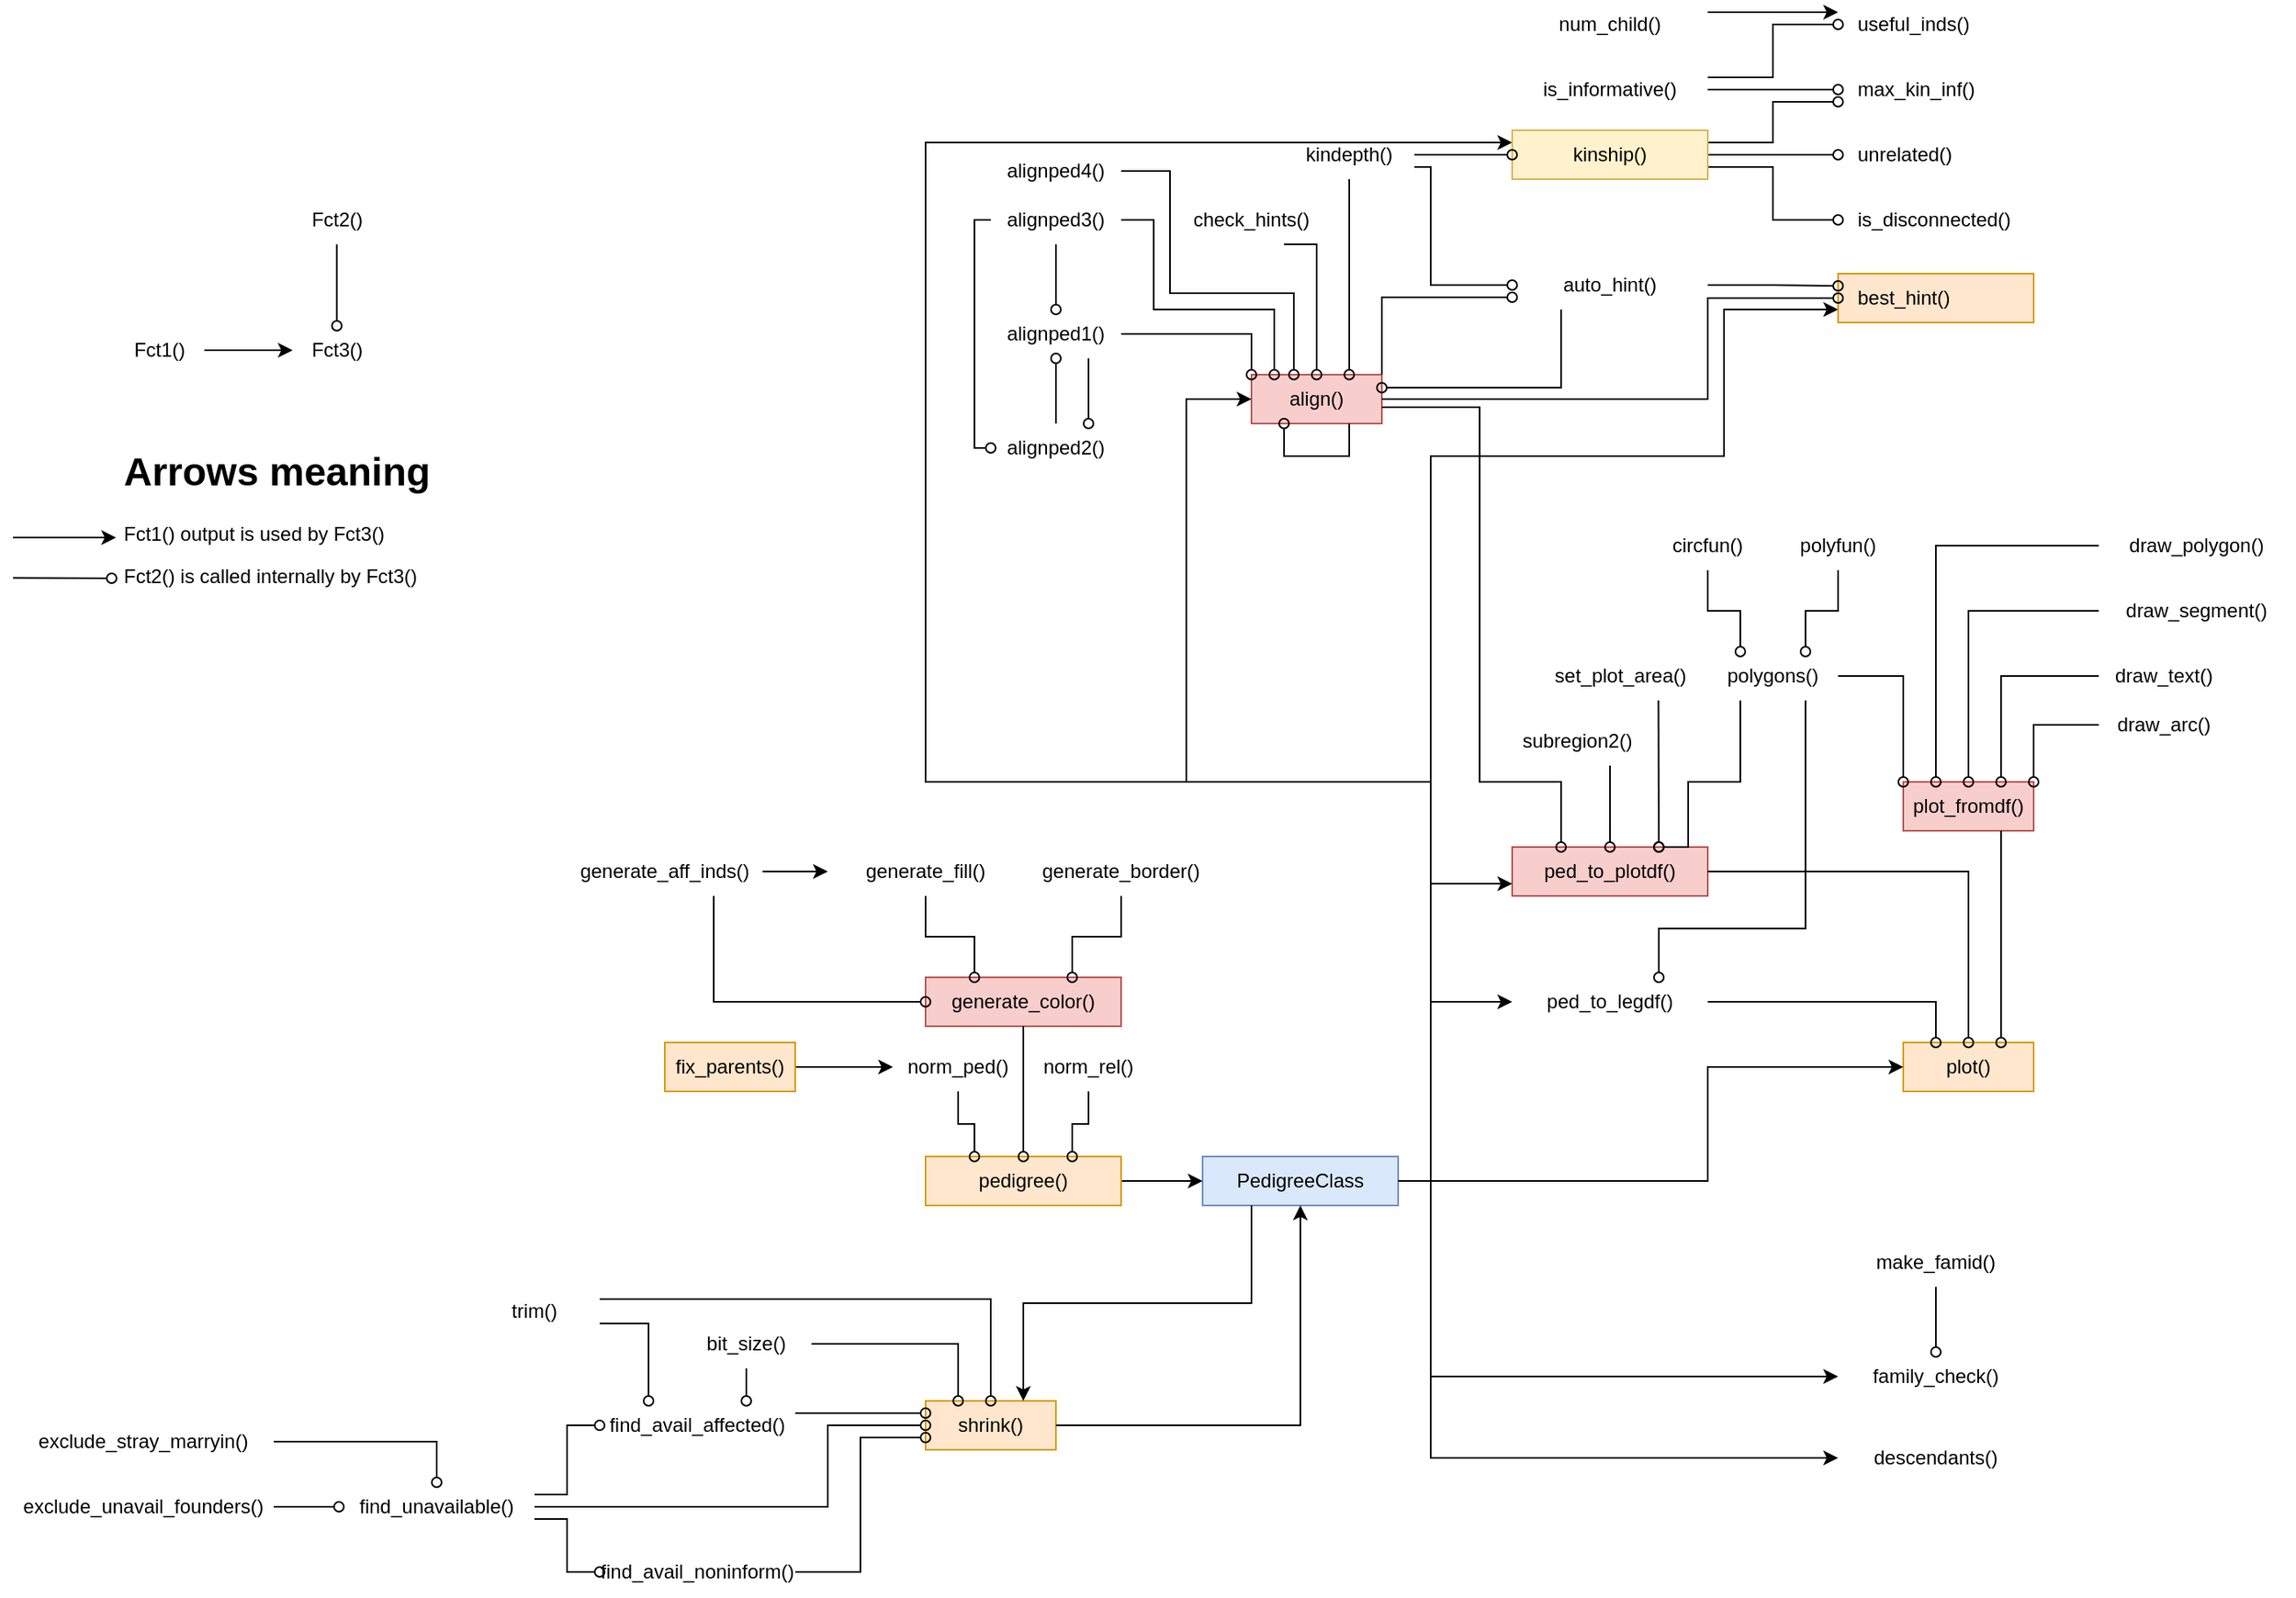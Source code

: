 <mxfile version="21.7.4" type="github">
  <diagram name="Page-1" id="XqKPbBKGxglJoeJdR0q-">
    <mxGraphModel dx="1960" dy="991" grid="1" gridSize="10" guides="1" tooltips="1" connect="1" arrows="1" fold="1" page="1" pageScale="1" pageWidth="1600" pageHeight="1200" math="0" shadow="0">
      <root>
        <mxCell id="0" />
        <mxCell id="1" parent="0" />
        <mxCell id="rGUAG8N3f3AiMSVupeu6-66" value="ped_to_plotdf()" style="text;html=1;strokeColor=#b85450;fillColor=#f8cecc;align=center;verticalAlign=middle;whiteSpace=wrap;rounded=0;" parent="1" vertex="1">
          <mxGeometry x="1000" y="600" width="120" height="30" as="geometry" />
        </mxCell>
        <mxCell id="rGUAG8N3f3AiMSVupeu6-56" value="generate_color()" style="text;html=1;strokeColor=#b85450;fillColor=#f8cecc;align=center;verticalAlign=middle;whiteSpace=wrap;rounded=0;" parent="1" vertex="1">
          <mxGeometry x="640" y="680" width="120" height="30" as="geometry" />
        </mxCell>
        <mxCell id="rGUAG8N3f3AiMSVupeu6-67" value="plot_fromdf()" style="text;html=1;strokeColor=#b85450;fillColor=#f8cecc;align=center;verticalAlign=middle;whiteSpace=wrap;rounded=0;" parent="1" vertex="1">
          <mxGeometry x="1240" y="560" width="80" height="30" as="geometry" />
        </mxCell>
        <mxCell id="rGUAG8N3f3AiMSVupeu6-9" value="align()" style="text;html=1;strokeColor=#b85450;fillColor=#f8cecc;align=center;verticalAlign=middle;whiteSpace=wrap;rounded=0;points=[[0,0,0,0,0],[0,0.25,0,0,0],[0,0.5,0,0,0],[0,0.75,0,0,0],[0,1,0,0,0],[0.08,0,0,0,0],[0.17,0,0,0,0],[0.25,0,0,0,0],[0.25,1,0,0,0],[0.33,0,0,0,0],[0.42,0,0,0,0],[0.5,0,0,0,0],[0.5,1,0,0,0],[0.58,0,0,0,0],[0.67,0,0,0,0],[0.75,0,0,0,0],[0.75,1,0,0,0],[0.83,0,0,0,0],[0.92,0,0,0,0],[1,0,0,0,0],[1,0.25,0,0,0],[1,0.5,0,0,0],[1,0.75,0,0,0],[1,1,0,0,0]];" parent="1" vertex="1">
          <mxGeometry x="840" y="310" width="80" height="30" as="geometry" />
        </mxCell>
        <mxCell id="gDWsdD-bvvdBo0-3pt6C-39" style="edgeStyle=orthogonalEdgeStyle;rounded=0;orthogonalLoop=1;jettySize=auto;html=1;exitX=1;exitY=0.5;exitDx=0;exitDy=0;entryX=0;entryY=0.5;entryDx=0;entryDy=0;" edge="1" parent="1" source="rGUAG8N3f3AiMSVupeu6-2" target="rGUAG8N3f3AiMSVupeu6-30">
          <mxGeometry relative="1" as="geometry">
            <Array as="points">
              <mxPoint x="950" y="805" />
              <mxPoint x="950" y="925" />
            </Array>
          </mxGeometry>
        </mxCell>
        <mxCell id="gDWsdD-bvvdBo0-3pt6C-40" style="edgeStyle=orthogonalEdgeStyle;rounded=0;orthogonalLoop=1;jettySize=auto;html=1;exitX=1;exitY=0.5;exitDx=0;exitDy=0;entryX=0;entryY=0.5;entryDx=0;entryDy=0;" edge="1" parent="1" source="rGUAG8N3f3AiMSVupeu6-2" target="rGUAG8N3f3AiMSVupeu6-28">
          <mxGeometry relative="1" as="geometry">
            <Array as="points">
              <mxPoint x="950" y="805" />
              <mxPoint x="950" y="975" />
            </Array>
          </mxGeometry>
        </mxCell>
        <mxCell id="gDWsdD-bvvdBo0-3pt6C-41" style="edgeStyle=orthogonalEdgeStyle;rounded=0;orthogonalLoop=1;jettySize=auto;html=1;exitX=1;exitY=0.5;exitDx=0;exitDy=0;entryX=0;entryY=0.75;entryDx=0;entryDy=0;" edge="1" parent="1" source="rGUAG8N3f3AiMSVupeu6-2" target="rGUAG8N3f3AiMSVupeu6-18">
          <mxGeometry relative="1" as="geometry">
            <Array as="points">
              <mxPoint x="950" y="805" />
              <mxPoint x="950" y="360" />
              <mxPoint x="1130" y="360" />
              <mxPoint x="1130" y="270" />
              <mxPoint x="1200" y="270" />
            </Array>
          </mxGeometry>
        </mxCell>
        <mxCell id="gDWsdD-bvvdBo0-3pt6C-42" style="edgeStyle=orthogonalEdgeStyle;rounded=0;orthogonalLoop=1;jettySize=auto;html=1;exitX=1;exitY=0.5;exitDx=0;exitDy=0;entryX=0;entryY=0.25;entryDx=0;entryDy=0;" edge="1" parent="1" source="rGUAG8N3f3AiMSVupeu6-2" target="rGUAG8N3f3AiMSVupeu6-15">
          <mxGeometry relative="1" as="geometry">
            <Array as="points">
              <mxPoint x="950" y="805" />
              <mxPoint x="950" y="560" />
              <mxPoint x="640" y="560" />
              <mxPoint x="640" y="167" />
            </Array>
          </mxGeometry>
        </mxCell>
        <mxCell id="rGUAG8N3f3AiMSVupeu6-2" value="PedigreeClass" style="text;html=1;strokeColor=#6c8ebf;fillColor=#dae8fc;align=center;verticalAlign=middle;whiteSpace=wrap;rounded=0;" parent="1" vertex="1">
          <mxGeometry x="810" y="790" width="120" height="30" as="geometry" />
        </mxCell>
        <mxCell id="rGUAG8N3f3AiMSVupeu6-18" value="best_hint()" style="text;html=1;strokeColor=#d79b00;fillColor=#ffe6cc;align=left;verticalAlign=middle;whiteSpace=wrap;rounded=0;spacingLeft=10;" parent="1" vertex="1">
          <mxGeometry x="1200" y="248" width="120" height="30" as="geometry" />
        </mxCell>
        <mxCell id="rGUAG8N3f3AiMSVupeu6-90" value="plot()" style="text;html=1;strokeColor=#d79b00;fillColor=#ffe6cc;align=center;verticalAlign=middle;whiteSpace=wrap;rounded=0;" parent="1" vertex="1">
          <mxGeometry x="1240" y="720" width="80" height="30" as="geometry" />
        </mxCell>
        <mxCell id="rGUAG8N3f3AiMSVupeu6-94" value="shrink()" style="text;html=1;strokeColor=#d79b00;fillColor=#ffe6cc;align=center;verticalAlign=middle;whiteSpace=wrap;rounded=0;" parent="1" vertex="1">
          <mxGeometry x="640" y="940" width="80" height="30" as="geometry" />
        </mxCell>
        <mxCell id="gDWsdD-bvvdBo0-3pt6C-14" value="" style="edgeStyle=orthogonalEdgeStyle;rounded=0;orthogonalLoop=1;jettySize=auto;html=1;" edge="1" parent="1" source="rGUAG8N3f3AiMSVupeu6-1" target="rGUAG8N3f3AiMSVupeu6-2">
          <mxGeometry relative="1" as="geometry" />
        </mxCell>
        <mxCell id="rGUAG8N3f3AiMSVupeu6-1" value="pedigree()" style="text;html=1;strokeColor=#d79b00;fillColor=#ffe6cc;align=center;verticalAlign=middle;whiteSpace=wrap;rounded=0;" parent="1" vertex="1">
          <mxGeometry x="640" y="790" width="120" height="30" as="geometry" />
        </mxCell>
        <mxCell id="gDWsdD-bvvdBo0-3pt6C-28" style="edgeStyle=orthogonalEdgeStyle;rounded=0;orthogonalLoop=1;jettySize=auto;html=1;exitX=1;exitY=0.5;exitDx=0;exitDy=0;entryX=0;entryY=0.5;entryDx=0;entryDy=0;" edge="1" parent="1" source="rGUAG8N3f3AiMSVupeu6-2" target="rGUAG8N3f3AiMSVupeu6-65">
          <mxGeometry relative="1" as="geometry">
            <Array as="points">
              <mxPoint x="950" y="805" />
              <mxPoint x="950" y="695" />
            </Array>
          </mxGeometry>
        </mxCell>
        <mxCell id="gDWsdD-bvvdBo0-3pt6C-29" style="edgeStyle=orthogonalEdgeStyle;rounded=0;orthogonalLoop=1;jettySize=auto;html=1;exitX=1;exitY=0.5;exitDx=0;exitDy=0;entryX=0;entryY=0.75;entryDx=0;entryDy=0;" edge="1" parent="1" source="rGUAG8N3f3AiMSVupeu6-2" target="rGUAG8N3f3AiMSVupeu6-66">
          <mxGeometry relative="1" as="geometry">
            <Array as="points">
              <mxPoint x="950" y="805" />
              <mxPoint x="950" y="623" />
            </Array>
          </mxGeometry>
        </mxCell>
        <mxCell id="gDWsdD-bvvdBo0-3pt6C-33" style="edgeStyle=orthogonalEdgeStyle;rounded=0;orthogonalLoop=1;jettySize=auto;html=1;exitX=1;exitY=0.5;exitDx=0;exitDy=0;entryX=0;entryY=0.5;entryDx=0;entryDy=0;" edge="1" parent="1" source="rGUAG8N3f3AiMSVupeu6-2" target="rGUAG8N3f3AiMSVupeu6-90">
          <mxGeometry relative="1" as="geometry">
            <Array as="points">
              <mxPoint x="1120" y="805" />
              <mxPoint x="1120" y="735" />
            </Array>
          </mxGeometry>
        </mxCell>
        <mxCell id="gDWsdD-bvvdBo0-3pt6C-34" style="edgeStyle=orthogonalEdgeStyle;rounded=0;orthogonalLoop=1;jettySize=auto;html=1;exitX=1;exitY=0.5;exitDx=0;exitDy=0;entryX=0;entryY=0.5;entryDx=0;entryDy=0;entryPerimeter=0;" edge="1" parent="1" source="rGUAG8N3f3AiMSVupeu6-2" target="rGUAG8N3f3AiMSVupeu6-9">
          <mxGeometry relative="1" as="geometry">
            <Array as="points">
              <mxPoint x="950" y="805" />
              <mxPoint x="950" y="560" />
              <mxPoint x="800" y="560" />
              <mxPoint x="800" y="325" />
            </Array>
          </mxGeometry>
        </mxCell>
        <mxCell id="gDWsdD-bvvdBo0-3pt6C-37" style="edgeStyle=orthogonalEdgeStyle;rounded=0;orthogonalLoop=1;jettySize=auto;html=1;exitX=0.25;exitY=1;exitDx=0;exitDy=0;entryX=0.75;entryY=0;entryDx=0;entryDy=0;" edge="1" parent="1" source="rGUAG8N3f3AiMSVupeu6-2" target="rGUAG8N3f3AiMSVupeu6-94">
          <mxGeometry relative="1" as="geometry" />
        </mxCell>
        <mxCell id="rGUAG8N3f3AiMSVupeu6-12" style="edgeStyle=orthogonalEdgeStyle;rounded=0;orthogonalLoop=1;jettySize=auto;html=1;exitX=1;exitY=0.5;exitDx=0;exitDy=0;entryX=0.33;entryY=0;entryDx=0;entryDy=0;endArrow=oval;endFill=0;entryPerimeter=0;" parent="1" source="rGUAG8N3f3AiMSVupeu6-4" target="rGUAG8N3f3AiMSVupeu6-9" edge="1">
          <mxGeometry relative="1" as="geometry">
            <mxPoint x="740" y="187.5" as="targetPoint" />
            <Array as="points">
              <mxPoint x="790" y="185" />
              <mxPoint x="790" y="260" />
              <mxPoint x="866" y="260" />
              <mxPoint x="866" y="310" />
            </Array>
          </mxGeometry>
        </mxCell>
        <mxCell id="rGUAG8N3f3AiMSVupeu6-4" value="alignped4()" style="text;html=1;strokeColor=none;fillColor=none;align=center;verticalAlign=middle;whiteSpace=wrap;rounded=0;" parent="1" vertex="1">
          <mxGeometry x="680" y="170" width="80" height="30" as="geometry" />
        </mxCell>
        <mxCell id="rGUAG8N3f3AiMSVupeu6-10" style="edgeStyle=orthogonalEdgeStyle;rounded=0;orthogonalLoop=1;jettySize=auto;html=1;exitX=1;exitY=0.5;exitDx=0;exitDy=0;endArrow=oval;endFill=0;entryX=0.17;entryY=0;entryDx=0;entryDy=0;entryPerimeter=0;" parent="1" source="rGUAG8N3f3AiMSVupeu6-5" target="rGUAG8N3f3AiMSVupeu6-9" edge="1">
          <mxGeometry relative="1" as="geometry">
            <mxPoint x="740" y="195" as="targetPoint" />
            <Array as="points">
              <mxPoint x="780" y="215" />
              <mxPoint x="780" y="270" />
              <mxPoint x="854" y="270" />
              <mxPoint x="854" y="310" />
            </Array>
          </mxGeometry>
        </mxCell>
        <mxCell id="rGUAG8N3f3AiMSVupeu6-14" style="edgeStyle=orthogonalEdgeStyle;rounded=0;orthogonalLoop=1;jettySize=auto;html=1;exitX=0.5;exitY=1;exitDx=0;exitDy=0;entryX=0.5;entryY=0;entryDx=0;entryDy=0;endArrow=oval;endFill=0;" parent="1" source="rGUAG8N3f3AiMSVupeu6-5" target="rGUAG8N3f3AiMSVupeu6-7" edge="1">
          <mxGeometry relative="1" as="geometry">
            <Array as="points">
              <mxPoint x="720" y="250" />
              <mxPoint x="720" y="250" />
            </Array>
          </mxGeometry>
        </mxCell>
        <mxCell id="gDWsdD-bvvdBo0-3pt6C-18" style="edgeStyle=orthogonalEdgeStyle;rounded=0;orthogonalLoop=1;jettySize=auto;html=1;exitX=0;exitY=0.5;exitDx=0;exitDy=0;entryX=0;entryY=0.5;entryDx=0;entryDy=0;endArrow=oval;endFill=0;" edge="1" parent="1" source="rGUAG8N3f3AiMSVupeu6-5" target="rGUAG8N3f3AiMSVupeu6-6">
          <mxGeometry relative="1" as="geometry">
            <Array as="points">
              <mxPoint x="670" y="215" />
              <mxPoint x="670" y="355" />
            </Array>
          </mxGeometry>
        </mxCell>
        <mxCell id="rGUAG8N3f3AiMSVupeu6-5" value="alignped3()" style="text;html=1;strokeColor=none;fillColor=none;align=center;verticalAlign=middle;whiteSpace=wrap;rounded=0;" parent="1" vertex="1">
          <mxGeometry x="680" y="200" width="80" height="30" as="geometry" />
        </mxCell>
        <mxCell id="gDWsdD-bvvdBo0-3pt6C-17" style="edgeStyle=orthogonalEdgeStyle;rounded=0;orthogonalLoop=1;jettySize=auto;html=1;exitX=0.5;exitY=0;exitDx=0;exitDy=0;entryX=0.5;entryY=1;entryDx=0;entryDy=0;endArrow=oval;endFill=0;" edge="1" parent="1" source="rGUAG8N3f3AiMSVupeu6-6" target="rGUAG8N3f3AiMSVupeu6-7">
          <mxGeometry relative="1" as="geometry">
            <Array as="points" />
          </mxGeometry>
        </mxCell>
        <mxCell id="rGUAG8N3f3AiMSVupeu6-6" value="alignped2()" style="text;html=1;strokeColor=none;fillColor=none;align=center;verticalAlign=middle;whiteSpace=wrap;rounded=0;" parent="1" vertex="1">
          <mxGeometry x="680" y="340" width="80" height="30" as="geometry" />
        </mxCell>
        <mxCell id="rGUAG8N3f3AiMSVupeu6-11" style="edgeStyle=orthogonalEdgeStyle;rounded=0;orthogonalLoop=1;jettySize=auto;html=1;exitX=1;exitY=0.5;exitDx=0;exitDy=0;entryX=0;entryY=0;entryDx=0;entryDy=0;endArrow=oval;endFill=0;entryPerimeter=0;" parent="1" source="rGUAG8N3f3AiMSVupeu6-7" target="rGUAG8N3f3AiMSVupeu6-9" edge="1">
          <mxGeometry relative="1" as="geometry">
            <mxPoint x="740" y="202.5" as="targetPoint" />
            <Array as="points">
              <mxPoint x="840" y="285" />
            </Array>
          </mxGeometry>
        </mxCell>
        <mxCell id="gDWsdD-bvvdBo0-3pt6C-16" value="" style="edgeStyle=orthogonalEdgeStyle;rounded=0;orthogonalLoop=1;jettySize=auto;html=1;endArrow=oval;endFill=0;exitX=0.75;exitY=1;exitDx=0;exitDy=0;entryX=0.75;entryY=0;entryDx=0;entryDy=0;" edge="1" parent="1" source="rGUAG8N3f3AiMSVupeu6-7" target="rGUAG8N3f3AiMSVupeu6-6">
          <mxGeometry relative="1" as="geometry" />
        </mxCell>
        <mxCell id="rGUAG8N3f3AiMSVupeu6-7" value="alignped1()" style="text;html=1;strokeColor=none;fillColor=none;align=center;verticalAlign=middle;whiteSpace=wrap;rounded=0;" parent="1" vertex="1">
          <mxGeometry x="680" y="270" width="80" height="30" as="geometry" />
        </mxCell>
        <mxCell id="rGUAG8N3f3AiMSVupeu6-20" style="edgeStyle=orthogonalEdgeStyle;rounded=0;orthogonalLoop=1;jettySize=auto;html=1;exitX=1;exitY=0;exitDx=0;exitDy=0;entryX=0;entryY=0.75;entryDx=0;entryDy=0;endArrow=oval;endFill=0;" parent="1" source="rGUAG8N3f3AiMSVupeu6-9" target="rGUAG8N3f3AiMSVupeu6-17" edge="1">
          <mxGeometry relative="1" as="geometry" />
        </mxCell>
        <mxCell id="rGUAG8N3f3AiMSVupeu6-22" style="edgeStyle=orthogonalEdgeStyle;rounded=0;orthogonalLoop=1;jettySize=auto;html=1;exitX=1;exitY=0.5;exitDx=0;exitDy=0;entryX=0;entryY=0.5;entryDx=0;entryDy=0;endArrow=oval;endFill=0;" parent="1" source="rGUAG8N3f3AiMSVupeu6-9" target="rGUAG8N3f3AiMSVupeu6-18" edge="1">
          <mxGeometry relative="1" as="geometry">
            <Array as="points">
              <mxPoint x="1120" y="325" />
              <mxPoint x="1120" y="263" />
              <mxPoint x="1200" y="263" />
            </Array>
          </mxGeometry>
        </mxCell>
        <mxCell id="rGUAG8N3f3AiMSVupeu6-70" style="edgeStyle=orthogonalEdgeStyle;rounded=0;orthogonalLoop=1;jettySize=auto;html=1;entryX=0.25;entryY=0;entryDx=0;entryDy=0;endArrow=oval;endFill=0;" parent="1" target="rGUAG8N3f3AiMSVupeu6-66" edge="1">
          <mxGeometry relative="1" as="geometry">
            <mxPoint x="920" y="330" as="sourcePoint" />
            <Array as="points">
              <mxPoint x="980" y="330" />
              <mxPoint x="980" y="560" />
              <mxPoint x="1030" y="560" />
            </Array>
          </mxGeometry>
        </mxCell>
        <mxCell id="rGUAG8N3f3AiMSVupeu6-64" style="edgeStyle=orthogonalEdgeStyle;rounded=0;orthogonalLoop=1;jettySize=auto;html=1;exitX=1;exitY=0.25;exitDx=0;exitDy=0;entryX=0;entryY=0.75;entryDx=0;entryDy=0;endArrow=oval;endFill=0;" parent="1" source="rGUAG8N3f3AiMSVupeu6-15" target="rGUAG8N3f3AiMSVupeu6-61" edge="1">
          <mxGeometry relative="1" as="geometry" />
        </mxCell>
        <mxCell id="rGUAG8N3f3AiMSVupeu6-104" style="edgeStyle=orthogonalEdgeStyle;rounded=0;orthogonalLoop=1;jettySize=auto;html=1;exitX=1;exitY=0.5;exitDx=0;exitDy=0;entryX=0;entryY=0.5;entryDx=0;entryDy=0;endArrow=oval;endFill=0;" parent="1" source="rGUAG8N3f3AiMSVupeu6-15" target="rGUAG8N3f3AiMSVupeu6-100" edge="1">
          <mxGeometry relative="1" as="geometry" />
        </mxCell>
        <mxCell id="gDWsdD-bvvdBo0-3pt6C-26" style="edgeStyle=orthogonalEdgeStyle;rounded=0;orthogonalLoop=1;jettySize=auto;html=1;exitX=1;exitY=0.75;exitDx=0;exitDy=0;entryX=0;entryY=0.5;entryDx=0;entryDy=0;endArrow=oval;endFill=0;" edge="1" parent="1" source="rGUAG8N3f3AiMSVupeu6-15" target="gDWsdD-bvvdBo0-3pt6C-25">
          <mxGeometry relative="1" as="geometry" />
        </mxCell>
        <mxCell id="rGUAG8N3f3AiMSVupeu6-15" value="kinship()" style="text;html=1;strokeColor=#d6b656;fillColor=#fff2cc;align=center;verticalAlign=middle;whiteSpace=wrap;rounded=0;" parent="1" vertex="1">
          <mxGeometry x="1000" y="160" width="120" height="30" as="geometry" />
        </mxCell>
        <mxCell id="rGUAG8N3f3AiMSVupeu6-19" style="edgeStyle=orthogonalEdgeStyle;rounded=0;orthogonalLoop=1;jettySize=auto;html=1;exitX=1;exitY=0.75;exitDx=0;exitDy=0;entryX=0;entryY=0.5;entryDx=0;entryDy=0;endArrow=oval;endFill=0;" parent="1" source="rGUAG8N3f3AiMSVupeu6-16" target="rGUAG8N3f3AiMSVupeu6-17" edge="1">
          <mxGeometry relative="1" as="geometry">
            <Array as="points">
              <mxPoint x="950" y="183" />
              <mxPoint x="950" y="255" />
            </Array>
          </mxGeometry>
        </mxCell>
        <mxCell id="gDWsdD-bvvdBo0-3pt6C-21" style="edgeStyle=orthogonalEdgeStyle;rounded=0;orthogonalLoop=1;jettySize=auto;html=1;exitX=0.5;exitY=1;exitDx=0;exitDy=0;entryX=0.75;entryY=0;entryDx=0;entryDy=0;endArrow=oval;endFill=0;entryPerimeter=0;" edge="1" parent="1" source="rGUAG8N3f3AiMSVupeu6-16" target="rGUAG8N3f3AiMSVupeu6-9">
          <mxGeometry relative="1" as="geometry" />
        </mxCell>
        <mxCell id="gDWsdD-bvvdBo0-3pt6C-22" style="edgeStyle=orthogonalEdgeStyle;rounded=0;orthogonalLoop=1;jettySize=auto;html=1;exitX=1;exitY=0.5;exitDx=0;exitDy=0;entryX=0;entryY=0.5;entryDx=0;entryDy=0;endArrow=oval;endFill=0;" edge="1" parent="1" source="rGUAG8N3f3AiMSVupeu6-16" target="rGUAG8N3f3AiMSVupeu6-15">
          <mxGeometry relative="1" as="geometry" />
        </mxCell>
        <mxCell id="rGUAG8N3f3AiMSVupeu6-16" value="kindepth()" style="text;html=1;strokeColor=none;fillColor=none;align=center;verticalAlign=middle;whiteSpace=wrap;rounded=0;" parent="1" vertex="1">
          <mxGeometry x="860" y="160" width="80" height="30" as="geometry" />
        </mxCell>
        <mxCell id="rGUAG8N3f3AiMSVupeu6-21" style="edgeStyle=orthogonalEdgeStyle;rounded=0;orthogonalLoop=1;jettySize=auto;html=1;exitX=1;exitY=0.5;exitDx=0;exitDy=0;entryX=0;entryY=0.25;entryDx=0;entryDy=0;endArrow=oval;endFill=0;" parent="1" source="rGUAG8N3f3AiMSVupeu6-17" target="rGUAG8N3f3AiMSVupeu6-18" edge="1">
          <mxGeometry relative="1" as="geometry" />
        </mxCell>
        <mxCell id="gDWsdD-bvvdBo0-3pt6C-23" style="edgeStyle=orthogonalEdgeStyle;rounded=0;orthogonalLoop=1;jettySize=auto;html=1;exitX=0.25;exitY=1;exitDx=0;exitDy=0;entryX=1;entryY=0.25;entryDx=0;entryDy=0;endArrow=oval;endFill=0;" edge="1" parent="1" source="rGUAG8N3f3AiMSVupeu6-17" target="rGUAG8N3f3AiMSVupeu6-9">
          <mxGeometry relative="1" as="geometry">
            <Array as="points">
              <mxPoint x="1030" y="318" />
              <mxPoint x="920" y="318" />
            </Array>
          </mxGeometry>
        </mxCell>
        <mxCell id="rGUAG8N3f3AiMSVupeu6-17" value="auto_hint()" style="text;html=1;strokeColor=none;fillColor=none;align=center;verticalAlign=middle;whiteSpace=wrap;rounded=0;" parent="1" vertex="1">
          <mxGeometry x="1000" y="240" width="120" height="30" as="geometry" />
        </mxCell>
        <mxCell id="rGUAG8N3f3AiMSVupeu6-43" style="edgeStyle=orthogonalEdgeStyle;rounded=0;orthogonalLoop=1;jettySize=auto;html=1;exitX=0.5;exitY=1;exitDx=0;exitDy=0;entryX=0.75;entryY=0;entryDx=0;entryDy=0;endArrow=oval;endFill=0;" parent="1" source="rGUAG8N3f3AiMSVupeu6-23" target="rGUAG8N3f3AiMSVupeu6-38" edge="1">
          <mxGeometry relative="1" as="geometry">
            <Array as="points" />
          </mxGeometry>
        </mxCell>
        <mxCell id="rGUAG8N3f3AiMSVupeu6-95" style="edgeStyle=orthogonalEdgeStyle;rounded=0;orthogonalLoop=1;jettySize=auto;html=1;exitX=1;exitY=0.5;exitDx=0;exitDy=0;entryX=0.25;entryY=0;entryDx=0;entryDy=0;endArrow=oval;endFill=0;" parent="1" source="rGUAG8N3f3AiMSVupeu6-23" target="rGUAG8N3f3AiMSVupeu6-94" edge="1">
          <mxGeometry relative="1" as="geometry">
            <Array as="points">
              <mxPoint x="660" y="905" />
            </Array>
          </mxGeometry>
        </mxCell>
        <mxCell id="rGUAG8N3f3AiMSVupeu6-23" value="&lt;div&gt;bit_size()&lt;/div&gt;" style="text;html=1;strokeColor=none;fillColor=none;align=center;verticalAlign=middle;whiteSpace=wrap;rounded=0;" parent="1" vertex="1">
          <mxGeometry x="490" y="890" width="80" height="30" as="geometry" />
        </mxCell>
        <mxCell id="gDWsdD-bvvdBo0-3pt6C-15" style="edgeStyle=orthogonalEdgeStyle;rounded=0;orthogonalLoop=1;jettySize=auto;html=1;exitX=0.75;exitY=1;exitDx=0;exitDy=0;entryX=0.5;entryY=0;entryDx=0;entryDy=0;endArrow=oval;endFill=0;entryPerimeter=0;" edge="1" parent="1" source="rGUAG8N3f3AiMSVupeu6-24" target="rGUAG8N3f3AiMSVupeu6-9">
          <mxGeometry relative="1" as="geometry">
            <Array as="points">
              <mxPoint x="880" y="230" />
            </Array>
          </mxGeometry>
        </mxCell>
        <mxCell id="rGUAG8N3f3AiMSVupeu6-24" value="&lt;div&gt;check_hints()&lt;/div&gt;" style="text;html=1;strokeColor=none;fillColor=none;align=center;verticalAlign=middle;whiteSpace=wrap;rounded=0;" parent="1" vertex="1">
          <mxGeometry x="800" y="200" width="80" height="30" as="geometry" />
        </mxCell>
        <mxCell id="rGUAG8N3f3AiMSVupeu6-28" value="descendants()" style="text;html=1;strokeColor=none;fillColor=none;align=center;verticalAlign=middle;whiteSpace=wrap;rounded=0;" parent="1" vertex="1">
          <mxGeometry x="1200" y="960" width="120" height="30" as="geometry" />
        </mxCell>
        <mxCell id="rGUAG8N3f3AiMSVupeu6-35" value="" style="edgeStyle=orthogonalEdgeStyle;rounded=0;orthogonalLoop=1;jettySize=auto;html=1;endArrow=oval;endFill=0;" parent="1" source="rGUAG8N3f3AiMSVupeu6-29" target="rGUAG8N3f3AiMSVupeu6-30" edge="1">
          <mxGeometry relative="1" as="geometry" />
        </mxCell>
        <mxCell id="rGUAG8N3f3AiMSVupeu6-29" value="make_famid()" style="text;html=1;strokeColor=none;fillColor=none;align=center;verticalAlign=middle;whiteSpace=wrap;rounded=0;" parent="1" vertex="1">
          <mxGeometry x="1200" y="840" width="120" height="30" as="geometry" />
        </mxCell>
        <mxCell id="rGUAG8N3f3AiMSVupeu6-30" value="&lt;div&gt;family_check()&lt;/div&gt;" style="text;html=1;strokeColor=none;fillColor=none;align=center;verticalAlign=middle;whiteSpace=wrap;rounded=0;" parent="1" vertex="1">
          <mxGeometry x="1200" y="910" width="120" height="30" as="geometry" />
        </mxCell>
        <mxCell id="rGUAG8N3f3AiMSVupeu6-34" style="edgeStyle=orthogonalEdgeStyle;rounded=0;orthogonalLoop=1;jettySize=auto;html=1;exitX=0.5;exitY=1;exitDx=0;exitDy=0;entryX=0.25;entryY=0;entryDx=0;entryDy=0;endArrow=oval;endFill=0;" parent="1" source="rGUAG8N3f3AiMSVupeu6-31" target="rGUAG8N3f3AiMSVupeu6-1" edge="1">
          <mxGeometry relative="1" as="geometry">
            <Array as="points">
              <mxPoint x="660" y="770" />
              <mxPoint x="670" y="770" />
            </Array>
          </mxGeometry>
        </mxCell>
        <mxCell id="rGUAG8N3f3AiMSVupeu6-31" value="norm_ped()" style="text;html=1;strokeColor=none;fillColor=none;align=center;verticalAlign=middle;whiteSpace=wrap;rounded=0;" parent="1" vertex="1">
          <mxGeometry x="620" y="720" width="80" height="30" as="geometry" />
        </mxCell>
        <mxCell id="rGUAG8N3f3AiMSVupeu6-33" style="edgeStyle=orthogonalEdgeStyle;rounded=0;orthogonalLoop=1;jettySize=auto;html=1;exitX=0.5;exitY=1;exitDx=0;exitDy=0;entryX=0.75;entryY=0;entryDx=0;entryDy=0;endArrow=oval;endFill=0;" parent="1" source="rGUAG8N3f3AiMSVupeu6-32" target="rGUAG8N3f3AiMSVupeu6-1" edge="1">
          <mxGeometry relative="1" as="geometry">
            <Array as="points">
              <mxPoint x="740" y="770" />
              <mxPoint x="730" y="770" />
            </Array>
          </mxGeometry>
        </mxCell>
        <mxCell id="rGUAG8N3f3AiMSVupeu6-32" value="norm_rel()" style="text;html=1;strokeColor=none;fillColor=none;align=center;verticalAlign=middle;whiteSpace=wrap;rounded=0;" parent="1" vertex="1">
          <mxGeometry x="700" y="720" width="80" height="30" as="geometry" />
        </mxCell>
        <mxCell id="rGUAG8N3f3AiMSVupeu6-99" style="edgeStyle=orthogonalEdgeStyle;rounded=0;orthogonalLoop=1;jettySize=auto;html=1;exitX=1;exitY=0.25;exitDx=0;exitDy=0;entryX=0;entryY=0.25;entryDx=0;entryDy=0;endArrow=oval;endFill=0;" parent="1" source="rGUAG8N3f3AiMSVupeu6-38" target="rGUAG8N3f3AiMSVupeu6-94" edge="1">
          <mxGeometry relative="1" as="geometry" />
        </mxCell>
        <mxCell id="rGUAG8N3f3AiMSVupeu6-38" value="&lt;div&gt;find_avail_affected()&lt;/div&gt;" style="text;html=1;strokeColor=none;fillColor=none;align=center;verticalAlign=middle;whiteSpace=wrap;rounded=0;" parent="1" vertex="1">
          <mxGeometry x="440" y="940" width="120" height="30" as="geometry" />
        </mxCell>
        <mxCell id="rGUAG8N3f3AiMSVupeu6-40" value="" style="edgeStyle=orthogonalEdgeStyle;rounded=0;orthogonalLoop=1;jettySize=auto;html=1;entryX=0.25;entryY=0;entryDx=0;entryDy=0;endArrow=oval;endFill=0;exitX=1;exitY=0.75;exitDx=0;exitDy=0;" parent="1" source="rGUAG8N3f3AiMSVupeu6-39" target="rGUAG8N3f3AiMSVupeu6-38" edge="1">
          <mxGeometry relative="1" as="geometry" />
        </mxCell>
        <mxCell id="rGUAG8N3f3AiMSVupeu6-96" style="edgeStyle=orthogonalEdgeStyle;rounded=0;orthogonalLoop=1;jettySize=auto;html=1;exitX=1;exitY=0.25;exitDx=0;exitDy=0;entryX=0.5;entryY=0;entryDx=0;entryDy=0;endArrow=oval;endFill=0;" parent="1" source="rGUAG8N3f3AiMSVupeu6-39" target="rGUAG8N3f3AiMSVupeu6-94" edge="1">
          <mxGeometry relative="1" as="geometry">
            <Array as="points">
              <mxPoint x="440" y="877" />
              <mxPoint x="680" y="877" />
            </Array>
          </mxGeometry>
        </mxCell>
        <mxCell id="rGUAG8N3f3AiMSVupeu6-39" value="trim()" style="text;html=1;strokeColor=none;fillColor=none;align=center;verticalAlign=middle;whiteSpace=wrap;rounded=0;" parent="1" vertex="1">
          <mxGeometry x="360" y="870" width="80" height="30" as="geometry" />
        </mxCell>
        <mxCell id="rGUAG8N3f3AiMSVupeu6-42" value="" style="edgeStyle=orthogonalEdgeStyle;rounded=0;orthogonalLoop=1;jettySize=auto;html=1;endArrow=oval;endFill=0;exitX=1;exitY=0.25;exitDx=0;exitDy=0;entryX=0;entryY=0.5;entryDx=0;entryDy=0;" parent="1" source="rGUAG8N3f3AiMSVupeu6-41" target="rGUAG8N3f3AiMSVupeu6-38" edge="1">
          <mxGeometry relative="1" as="geometry">
            <Array as="points">
              <mxPoint x="420" y="998" />
              <mxPoint x="420" y="955" />
            </Array>
          </mxGeometry>
        </mxCell>
        <mxCell id="rGUAG8N3f3AiMSVupeu6-45" style="edgeStyle=orthogonalEdgeStyle;rounded=0;orthogonalLoop=1;jettySize=auto;html=1;exitX=1;exitY=0.75;exitDx=0;exitDy=0;entryX=0;entryY=0.5;entryDx=0;entryDy=0;endArrow=oval;endFill=0;" parent="1" source="rGUAG8N3f3AiMSVupeu6-41" target="rGUAG8N3f3AiMSVupeu6-44" edge="1">
          <mxGeometry relative="1" as="geometry" />
        </mxCell>
        <mxCell id="gDWsdD-bvvdBo0-3pt6C-35" style="edgeStyle=orthogonalEdgeStyle;rounded=0;orthogonalLoop=1;jettySize=auto;html=1;exitX=1;exitY=0.5;exitDx=0;exitDy=0;entryX=0;entryY=0.5;entryDx=0;entryDy=0;endArrow=oval;endFill=0;entryPerimeter=0;" edge="1" parent="1" source="rGUAG8N3f3AiMSVupeu6-41" target="rGUAG8N3f3AiMSVupeu6-94">
          <mxGeometry relative="1" as="geometry">
            <Array as="points">
              <mxPoint x="580" y="1005" />
              <mxPoint x="580" y="955" />
            </Array>
          </mxGeometry>
        </mxCell>
        <mxCell id="rGUAG8N3f3AiMSVupeu6-41" value="find_unavailable()" style="text;html=1;strokeColor=none;fillColor=none;align=center;verticalAlign=middle;whiteSpace=wrap;rounded=0;" parent="1" vertex="1">
          <mxGeometry x="280" y="990" width="120" height="30" as="geometry" />
        </mxCell>
        <mxCell id="rGUAG8N3f3AiMSVupeu6-98" style="edgeStyle=orthogonalEdgeStyle;rounded=0;orthogonalLoop=1;jettySize=auto;html=1;exitX=1;exitY=0.5;exitDx=0;exitDy=0;entryX=0;entryY=0.75;entryDx=0;entryDy=0;endArrow=oval;endFill=0;" parent="1" source="rGUAG8N3f3AiMSVupeu6-44" target="rGUAG8N3f3AiMSVupeu6-94" edge="1">
          <mxGeometry relative="1" as="geometry">
            <Array as="points">
              <mxPoint x="600" y="1045" />
              <mxPoint x="600" y="963" />
            </Array>
          </mxGeometry>
        </mxCell>
        <mxCell id="rGUAG8N3f3AiMSVupeu6-44" value="&lt;div&gt;find_avail_noninform()&lt;/div&gt;" style="text;html=1;strokeColor=none;fillColor=none;align=center;verticalAlign=middle;whiteSpace=wrap;rounded=0;" parent="1" vertex="1">
          <mxGeometry x="440" y="1030" width="120" height="30" as="geometry" />
        </mxCell>
        <mxCell id="rGUAG8N3f3AiMSVupeu6-49" value="" style="edgeStyle=orthogonalEdgeStyle;rounded=0;orthogonalLoop=1;jettySize=auto;html=1;endArrow=oval;endFill=0;" parent="1" source="rGUAG8N3f3AiMSVupeu6-46" target="rGUAG8N3f3AiMSVupeu6-41" edge="1">
          <mxGeometry relative="1" as="geometry" />
        </mxCell>
        <mxCell id="rGUAG8N3f3AiMSVupeu6-46" value="exclude_unavail_founders()" style="text;html=1;strokeColor=none;fillColor=none;align=center;verticalAlign=middle;whiteSpace=wrap;rounded=0;" parent="1" vertex="1">
          <mxGeometry x="80" y="990" width="160" height="30" as="geometry" />
        </mxCell>
        <mxCell id="rGUAG8N3f3AiMSVupeu6-48" value="" style="edgeStyle=orthogonalEdgeStyle;rounded=0;orthogonalLoop=1;jettySize=auto;html=1;endArrow=oval;endFill=0;" parent="1" source="rGUAG8N3f3AiMSVupeu6-47" target="rGUAG8N3f3AiMSVupeu6-41" edge="1">
          <mxGeometry relative="1" as="geometry" />
        </mxCell>
        <mxCell id="rGUAG8N3f3AiMSVupeu6-47" value="&lt;div&gt;exclude_stray_marryin()&lt;/div&gt;" style="text;html=1;strokeColor=none;fillColor=none;align=center;verticalAlign=middle;whiteSpace=wrap;rounded=0;" parent="1" vertex="1">
          <mxGeometry x="80" y="950" width="160" height="30" as="geometry" />
        </mxCell>
        <mxCell id="rGUAG8N3f3AiMSVupeu6-51" value="" style="edgeStyle=orthogonalEdgeStyle;rounded=0;orthogonalLoop=1;jettySize=auto;html=1;entryX=0;entryY=0.5;entryDx=0;entryDy=0;" parent="1" source="rGUAG8N3f3AiMSVupeu6-50" target="rGUAG8N3f3AiMSVupeu6-31" edge="1">
          <mxGeometry relative="1" as="geometry" />
        </mxCell>
        <mxCell id="rGUAG8N3f3AiMSVupeu6-50" value="fix_parents()" style="text;html=1;strokeColor=#d79b00;fillColor=#ffe6cc;align=center;verticalAlign=middle;whiteSpace=wrap;rounded=0;" parent="1" vertex="1">
          <mxGeometry x="480" y="720" width="80" height="30" as="geometry" />
        </mxCell>
        <mxCell id="gDWsdD-bvvdBo0-3pt6C-13" value="" style="edgeStyle=orthogonalEdgeStyle;rounded=0;orthogonalLoop=1;jettySize=auto;html=1;" edge="1" parent="1" source="rGUAG8N3f3AiMSVupeu6-53" target="rGUAG8N3f3AiMSVupeu6-55">
          <mxGeometry relative="1" as="geometry" />
        </mxCell>
        <mxCell id="gDWsdD-bvvdBo0-3pt6C-27" style="edgeStyle=orthogonalEdgeStyle;rounded=0;orthogonalLoop=1;jettySize=auto;html=1;exitX=0.75;exitY=1;exitDx=0;exitDy=0;entryX=0;entryY=0.5;entryDx=0;entryDy=0;endArrow=oval;endFill=0;" edge="1" parent="1" source="rGUAG8N3f3AiMSVupeu6-53" target="rGUAG8N3f3AiMSVupeu6-56">
          <mxGeometry relative="1" as="geometry" />
        </mxCell>
        <mxCell id="rGUAG8N3f3AiMSVupeu6-53" value="generate_aff_inds()" style="text;html=1;strokeColor=none;fillColor=none;align=center;verticalAlign=middle;whiteSpace=wrap;rounded=0;" parent="1" vertex="1">
          <mxGeometry x="420" y="600" width="120" height="30" as="geometry" />
        </mxCell>
        <mxCell id="rGUAG8N3f3AiMSVupeu6-58" value="" style="edgeStyle=orthogonalEdgeStyle;rounded=0;orthogonalLoop=1;jettySize=auto;html=1;entryX=0.75;entryY=0;entryDx=0;entryDy=0;endArrow=oval;endFill=0;" parent="1" source="rGUAG8N3f3AiMSVupeu6-54" target="rGUAG8N3f3AiMSVupeu6-56" edge="1">
          <mxGeometry relative="1" as="geometry" />
        </mxCell>
        <mxCell id="rGUAG8N3f3AiMSVupeu6-54" value="generate_border()" style="text;html=1;strokeColor=none;fillColor=none;align=center;verticalAlign=middle;whiteSpace=wrap;rounded=0;" parent="1" vertex="1">
          <mxGeometry x="700" y="600" width="120" height="30" as="geometry" />
        </mxCell>
        <mxCell id="rGUAG8N3f3AiMSVupeu6-57" value="" style="edgeStyle=orthogonalEdgeStyle;rounded=0;orthogonalLoop=1;jettySize=auto;html=1;entryX=0.25;entryY=0;entryDx=0;entryDy=0;endArrow=oval;endFill=0;" parent="1" source="rGUAG8N3f3AiMSVupeu6-55" target="rGUAG8N3f3AiMSVupeu6-56" edge="1">
          <mxGeometry relative="1" as="geometry" />
        </mxCell>
        <mxCell id="rGUAG8N3f3AiMSVupeu6-55" value="generate_fill()" style="text;html=1;strokeColor=none;fillColor=none;align=center;verticalAlign=middle;whiteSpace=wrap;rounded=0;" parent="1" vertex="1">
          <mxGeometry x="580" y="600" width="120" height="30" as="geometry" />
        </mxCell>
        <mxCell id="rGUAG8N3f3AiMSVupeu6-81" style="edgeStyle=orthogonalEdgeStyle;rounded=0;orthogonalLoop=1;jettySize=auto;html=1;exitX=0.5;exitY=1;exitDx=0;exitDy=0;entryX=0.5;entryY=0;entryDx=0;entryDy=0;endArrow=oval;endFill=0;" parent="1" source="rGUAG8N3f3AiMSVupeu6-56" target="rGUAG8N3f3AiMSVupeu6-1" edge="1">
          <mxGeometry relative="1" as="geometry" />
        </mxCell>
        <mxCell id="rGUAG8N3f3AiMSVupeu6-63" value="" style="edgeStyle=orthogonalEdgeStyle;rounded=0;orthogonalLoop=1;jettySize=auto;html=1;entryX=0;entryY=0.5;entryDx=0;entryDy=0;endArrow=oval;endFill=0;exitX=1;exitY=0.5;exitDx=0;exitDy=0;" parent="1" source="rGUAG8N3f3AiMSVupeu6-60" target="rGUAG8N3f3AiMSVupeu6-61" edge="1">
          <mxGeometry relative="1" as="geometry" />
        </mxCell>
        <mxCell id="rGUAG8N3f3AiMSVupeu6-102" style="edgeStyle=orthogonalEdgeStyle;rounded=0;orthogonalLoop=1;jettySize=auto;html=1;exitX=1;exitY=0.25;exitDx=0;exitDy=0;entryX=0;entryY=0.5;entryDx=0;entryDy=0;endArrow=oval;endFill=0;" parent="1" source="rGUAG8N3f3AiMSVupeu6-60" target="rGUAG8N3f3AiMSVupeu6-101" edge="1">
          <mxGeometry relative="1" as="geometry" />
        </mxCell>
        <mxCell id="rGUAG8N3f3AiMSVupeu6-60" value="is_informative()" style="text;html=1;strokeColor=none;fillColor=none;align=center;verticalAlign=middle;whiteSpace=wrap;rounded=0;" parent="1" vertex="1">
          <mxGeometry x="1000" y="120" width="120" height="30" as="geometry" />
        </mxCell>
        <mxCell id="rGUAG8N3f3AiMSVupeu6-61" value="max_kin_inf()" style="text;html=1;strokeColor=none;fillColor=none;align=left;verticalAlign=middle;whiteSpace=wrap;rounded=0;spacingLeft=10;" parent="1" vertex="1">
          <mxGeometry x="1200" y="120" width="120" height="30" as="geometry" />
        </mxCell>
        <mxCell id="rGUAG8N3f3AiMSVupeu6-103" style="edgeStyle=orthogonalEdgeStyle;rounded=0;orthogonalLoop=1;jettySize=auto;html=1;exitX=1;exitY=0.25;exitDx=0;exitDy=0;entryX=0;entryY=0.25;entryDx=0;entryDy=0;" parent="1" source="rGUAG8N3f3AiMSVupeu6-62" target="rGUAG8N3f3AiMSVupeu6-101" edge="1">
          <mxGeometry relative="1" as="geometry" />
        </mxCell>
        <mxCell id="rGUAG8N3f3AiMSVupeu6-62" value="num_child()" style="text;html=1;strokeColor=none;fillColor=none;align=center;verticalAlign=middle;whiteSpace=wrap;rounded=0;" parent="1" vertex="1">
          <mxGeometry x="1000" y="80" width="120" height="30" as="geometry" />
        </mxCell>
        <mxCell id="rGUAG8N3f3AiMSVupeu6-93" style="edgeStyle=orthogonalEdgeStyle;rounded=0;orthogonalLoop=1;jettySize=auto;html=1;exitX=1;exitY=0.5;exitDx=0;exitDy=0;entryX=0.25;entryY=0;entryDx=0;entryDy=0;endArrow=oval;endFill=0;" parent="1" source="rGUAG8N3f3AiMSVupeu6-65" target="rGUAG8N3f3AiMSVupeu6-90" edge="1">
          <mxGeometry relative="1" as="geometry">
            <Array as="points">
              <mxPoint x="1260" y="695" />
            </Array>
          </mxGeometry>
        </mxCell>
        <mxCell id="rGUAG8N3f3AiMSVupeu6-65" value="ped_to_legdf()" style="text;html=1;strokeColor=none;fillColor=none;align=center;verticalAlign=middle;whiteSpace=wrap;rounded=0;" parent="1" vertex="1">
          <mxGeometry x="1000" y="680" width="120" height="30" as="geometry" />
        </mxCell>
        <mxCell id="rGUAG8N3f3AiMSVupeu6-91" style="edgeStyle=orthogonalEdgeStyle;rounded=0;orthogonalLoop=1;jettySize=auto;html=1;exitX=1;exitY=0.5;exitDx=0;exitDy=0;entryX=0.5;entryY=0;entryDx=0;entryDy=0;endArrow=oval;endFill=0;" parent="1" source="rGUAG8N3f3AiMSVupeu6-66" target="rGUAG8N3f3AiMSVupeu6-90" edge="1">
          <mxGeometry relative="1" as="geometry" />
        </mxCell>
        <mxCell id="rGUAG8N3f3AiMSVupeu6-92" style="edgeStyle=orthogonalEdgeStyle;rounded=0;orthogonalLoop=1;jettySize=auto;html=1;exitX=0.75;exitY=1;exitDx=0;exitDy=0;entryX=0.75;entryY=0;entryDx=0;entryDy=0;endArrow=oval;endFill=0;" parent="1" source="rGUAG8N3f3AiMSVupeu6-67" target="rGUAG8N3f3AiMSVupeu6-90" edge="1">
          <mxGeometry relative="1" as="geometry" />
        </mxCell>
        <mxCell id="rGUAG8N3f3AiMSVupeu6-80" style="edgeStyle=orthogonalEdgeStyle;rounded=0;orthogonalLoop=1;jettySize=auto;html=1;exitX=0;exitY=0.5;exitDx=0;exitDy=0;entryX=1;entryY=0;entryDx=0;entryDy=0;endArrow=oval;endFill=0;" parent="1" source="rGUAG8N3f3AiMSVupeu6-71" target="rGUAG8N3f3AiMSVupeu6-67" edge="1">
          <mxGeometry relative="1" as="geometry" />
        </mxCell>
        <mxCell id="rGUAG8N3f3AiMSVupeu6-71" value="draw_arc()" style="text;html=1;strokeColor=none;fillColor=none;align=center;verticalAlign=middle;whiteSpace=wrap;rounded=0;" parent="1" vertex="1">
          <mxGeometry x="1360" y="510" width="80" height="30" as="geometry" />
        </mxCell>
        <mxCell id="rGUAG8N3f3AiMSVupeu6-79" style="edgeStyle=orthogonalEdgeStyle;rounded=0;orthogonalLoop=1;jettySize=auto;html=1;exitX=0;exitY=0.5;exitDx=0;exitDy=0;entryX=0.5;entryY=0;entryDx=0;entryDy=0;endArrow=oval;endFill=0;" parent="1" source="rGUAG8N3f3AiMSVupeu6-72" target="rGUAG8N3f3AiMSVupeu6-67" edge="1">
          <mxGeometry relative="1" as="geometry">
            <Array as="points">
              <mxPoint x="1280" y="455" />
            </Array>
          </mxGeometry>
        </mxCell>
        <mxCell id="rGUAG8N3f3AiMSVupeu6-72" value="draw_segment()" style="text;html=1;strokeColor=none;fillColor=none;align=center;verticalAlign=middle;whiteSpace=wrap;rounded=0;" parent="1" vertex="1">
          <mxGeometry x="1360" y="440" width="120" height="30" as="geometry" />
        </mxCell>
        <mxCell id="rGUAG8N3f3AiMSVupeu6-77" value="" style="edgeStyle=orthogonalEdgeStyle;rounded=0;orthogonalLoop=1;jettySize=auto;html=1;endArrow=oval;endFill=0;exitX=0;exitY=0.5;exitDx=0;exitDy=0;entryX=0.75;entryY=0;entryDx=0;entryDy=0;" parent="1" source="rGUAG8N3f3AiMSVupeu6-73" target="rGUAG8N3f3AiMSVupeu6-67" edge="1">
          <mxGeometry relative="1" as="geometry">
            <mxPoint x="1285" y="490" as="sourcePoint" />
          </mxGeometry>
        </mxCell>
        <mxCell id="rGUAG8N3f3AiMSVupeu6-73" value="draw_text()" style="text;html=1;strokeColor=none;fillColor=none;align=center;verticalAlign=middle;whiteSpace=wrap;rounded=0;" parent="1" vertex="1">
          <mxGeometry x="1360" y="480" width="80" height="30" as="geometry" />
        </mxCell>
        <mxCell id="rGUAG8N3f3AiMSVupeu6-78" style="edgeStyle=orthogonalEdgeStyle;rounded=0;orthogonalLoop=1;jettySize=auto;html=1;exitX=0;exitY=0.5;exitDx=0;exitDy=0;entryX=0.25;entryY=0;entryDx=0;entryDy=0;endArrow=oval;endFill=0;" parent="1" source="rGUAG8N3f3AiMSVupeu6-74" target="rGUAG8N3f3AiMSVupeu6-67" edge="1">
          <mxGeometry relative="1" as="geometry">
            <Array as="points">
              <mxPoint x="1260" y="415" />
            </Array>
          </mxGeometry>
        </mxCell>
        <mxCell id="rGUAG8N3f3AiMSVupeu6-74" value="draw_polygon()" style="text;html=1;strokeColor=none;fillColor=none;align=center;verticalAlign=middle;whiteSpace=wrap;rounded=0;" parent="1" vertex="1">
          <mxGeometry x="1360" y="400" width="120" height="30" as="geometry" />
        </mxCell>
        <mxCell id="rGUAG8N3f3AiMSVupeu6-76" value="" style="edgeStyle=orthogonalEdgeStyle;rounded=0;orthogonalLoop=1;jettySize=auto;html=1;entryX=0;entryY=0;entryDx=0;entryDy=0;endArrow=oval;endFill=0;" parent="1" source="rGUAG8N3f3AiMSVupeu6-75" target="rGUAG8N3f3AiMSVupeu6-67" edge="1">
          <mxGeometry relative="1" as="geometry" />
        </mxCell>
        <mxCell id="gDWsdD-bvvdBo0-3pt6C-30" style="edgeStyle=orthogonalEdgeStyle;rounded=0;orthogonalLoop=1;jettySize=auto;html=1;exitX=0.25;exitY=1;exitDx=0;exitDy=0;entryX=0.75;entryY=0;entryDx=0;entryDy=0;endArrow=oval;endFill=0;" edge="1" parent="1" source="rGUAG8N3f3AiMSVupeu6-75" target="rGUAG8N3f3AiMSVupeu6-66">
          <mxGeometry relative="1" as="geometry">
            <Array as="points">
              <mxPoint x="1140" y="560" />
              <mxPoint x="1108" y="560" />
              <mxPoint x="1108" y="600" />
            </Array>
          </mxGeometry>
        </mxCell>
        <mxCell id="gDWsdD-bvvdBo0-3pt6C-32" style="edgeStyle=orthogonalEdgeStyle;rounded=0;orthogonalLoop=1;jettySize=auto;html=1;exitX=0.75;exitY=1;exitDx=0;exitDy=0;entryX=0.75;entryY=0;entryDx=0;entryDy=0;endArrow=oval;endFill=0;" edge="1" parent="1" source="rGUAG8N3f3AiMSVupeu6-75" target="rGUAG8N3f3AiMSVupeu6-65">
          <mxGeometry relative="1" as="geometry">
            <Array as="points">
              <mxPoint x="1180" y="650" />
              <mxPoint x="1090" y="650" />
            </Array>
          </mxGeometry>
        </mxCell>
        <mxCell id="rGUAG8N3f3AiMSVupeu6-75" value="polygons()" style="text;html=1;strokeColor=none;fillColor=none;align=center;verticalAlign=middle;whiteSpace=wrap;rounded=0;" parent="1" vertex="1">
          <mxGeometry x="1120" y="480" width="80" height="30" as="geometry" />
        </mxCell>
        <mxCell id="rGUAG8N3f3AiMSVupeu6-84" value="" style="edgeStyle=orthogonalEdgeStyle;rounded=0;orthogonalLoop=1;jettySize=auto;html=1;entryX=0.75;entryY=0;entryDx=0;entryDy=0;endArrow=oval;endFill=0;" parent="1" source="rGUAG8N3f3AiMSVupeu6-82" target="rGUAG8N3f3AiMSVupeu6-75" edge="1">
          <mxGeometry relative="1" as="geometry" />
        </mxCell>
        <mxCell id="rGUAG8N3f3AiMSVupeu6-82" value="polyfun()" style="text;html=1;strokeColor=none;fillColor=none;align=center;verticalAlign=middle;whiteSpace=wrap;rounded=0;" parent="1" vertex="1">
          <mxGeometry x="1160" y="400" width="80" height="30" as="geometry" />
        </mxCell>
        <mxCell id="rGUAG8N3f3AiMSVupeu6-85" value="" style="edgeStyle=orthogonalEdgeStyle;rounded=0;orthogonalLoop=1;jettySize=auto;html=1;entryX=0.25;entryY=0;entryDx=0;entryDy=0;endArrow=oval;endFill=0;" parent="1" source="rGUAG8N3f3AiMSVupeu6-83" target="rGUAG8N3f3AiMSVupeu6-75" edge="1">
          <mxGeometry relative="1" as="geometry" />
        </mxCell>
        <mxCell id="rGUAG8N3f3AiMSVupeu6-83" value="circfun()" style="text;html=1;strokeColor=none;fillColor=none;align=center;verticalAlign=middle;whiteSpace=wrap;rounded=0;" parent="1" vertex="1">
          <mxGeometry x="1080" y="400" width="80" height="30" as="geometry" />
        </mxCell>
        <mxCell id="rGUAG8N3f3AiMSVupeu6-87" style="edgeStyle=orthogonalEdgeStyle;rounded=0;orthogonalLoop=1;jettySize=auto;html=1;exitX=0.75;exitY=1;exitDx=0;exitDy=0;entryX=0.5;entryY=0;entryDx=0;entryDy=0;endArrow=oval;endFill=0;" parent="1" source="rGUAG8N3f3AiMSVupeu6-86" target="rGUAG8N3f3AiMSVupeu6-66" edge="1">
          <mxGeometry relative="1" as="geometry" />
        </mxCell>
        <mxCell id="rGUAG8N3f3AiMSVupeu6-86" value="subregion2()" style="text;html=1;strokeColor=none;fillColor=none;align=center;verticalAlign=middle;whiteSpace=wrap;rounded=0;" parent="1" vertex="1">
          <mxGeometry x="1000" y="520" width="80" height="30" as="geometry" />
        </mxCell>
        <mxCell id="rGUAG8N3f3AiMSVupeu6-89" style="edgeStyle=orthogonalEdgeStyle;rounded=0;orthogonalLoop=1;jettySize=auto;html=1;exitX=0.75;exitY=1;exitDx=0;exitDy=0;entryX=0.75;entryY=0;entryDx=0;entryDy=0;endArrow=oval;endFill=0;" parent="1" source="rGUAG8N3f3AiMSVupeu6-88" target="rGUAG8N3f3AiMSVupeu6-66" edge="1">
          <mxGeometry relative="1" as="geometry">
            <Array as="points">
              <mxPoint x="1090" y="510" />
            </Array>
          </mxGeometry>
        </mxCell>
        <mxCell id="rGUAG8N3f3AiMSVupeu6-88" value="set_plot_area()" style="text;html=1;strokeColor=none;fillColor=none;align=center;verticalAlign=middle;whiteSpace=wrap;rounded=0;" parent="1" vertex="1">
          <mxGeometry x="1018.5" y="480" width="95" height="30" as="geometry" />
        </mxCell>
        <mxCell id="gDWsdD-bvvdBo0-3pt6C-38" style="edgeStyle=orthogonalEdgeStyle;rounded=0;orthogonalLoop=1;jettySize=auto;html=1;exitX=1;exitY=0.5;exitDx=0;exitDy=0;entryX=0.5;entryY=1;entryDx=0;entryDy=0;" edge="1" parent="1" source="rGUAG8N3f3AiMSVupeu6-94" target="rGUAG8N3f3AiMSVupeu6-2">
          <mxGeometry relative="1" as="geometry" />
        </mxCell>
        <mxCell id="rGUAG8N3f3AiMSVupeu6-100" value="unrelated()" style="text;html=1;strokeColor=none;fillColor=none;align=left;verticalAlign=middle;whiteSpace=wrap;rounded=0;spacingLeft=10;" parent="1" vertex="1">
          <mxGeometry x="1200" y="160" width="120" height="30" as="geometry" />
        </mxCell>
        <mxCell id="rGUAG8N3f3AiMSVupeu6-101" value="useful_inds()" style="text;html=1;strokeColor=none;fillColor=none;align=left;verticalAlign=middle;whiteSpace=wrap;rounded=0;spacingLeft=10;" parent="1" vertex="1">
          <mxGeometry x="1200" y="80" width="120" height="30" as="geometry" />
        </mxCell>
        <mxCell id="gDWsdD-bvvdBo0-3pt6C-11" value="" style="group" vertex="1" connectable="0" parent="1">
          <mxGeometry x="80" y="200" width="280" height="270" as="geometry" />
        </mxCell>
        <mxCell id="gDWsdD-bvvdBo0-3pt6C-2" value="Fct1()" style="text;html=1;strokeColor=none;fillColor=none;align=center;verticalAlign=middle;whiteSpace=wrap;rounded=0;" vertex="1" parent="gDWsdD-bvvdBo0-3pt6C-11">
          <mxGeometry x="63.226" y="80" width="54.194" height="30" as="geometry" />
        </mxCell>
        <mxCell id="gDWsdD-bvvdBo0-3pt6C-3" value="Fct3()" style="text;html=1;strokeColor=none;fillColor=none;align=center;verticalAlign=middle;whiteSpace=wrap;rounded=0;" vertex="1" parent="gDWsdD-bvvdBo0-3pt6C-11">
          <mxGeometry x="171.613" y="80" width="54.194" height="30" as="geometry" />
        </mxCell>
        <mxCell id="gDWsdD-bvvdBo0-3pt6C-6" value="" style="edgeStyle=orthogonalEdgeStyle;rounded=0;orthogonalLoop=1;jettySize=auto;html=1;" edge="1" parent="gDWsdD-bvvdBo0-3pt6C-11" source="gDWsdD-bvvdBo0-3pt6C-2" target="gDWsdD-bvvdBo0-3pt6C-3">
          <mxGeometry relative="1" as="geometry" />
        </mxCell>
        <mxCell id="gDWsdD-bvvdBo0-3pt6C-5" value="" style="edgeStyle=orthogonalEdgeStyle;rounded=0;orthogonalLoop=1;jettySize=auto;html=1;endArrow=oval;endFill=0;" edge="1" parent="gDWsdD-bvvdBo0-3pt6C-11" source="gDWsdD-bvvdBo0-3pt6C-4" target="gDWsdD-bvvdBo0-3pt6C-3">
          <mxGeometry relative="1" as="geometry" />
        </mxCell>
        <mxCell id="gDWsdD-bvvdBo0-3pt6C-4" value="Fct2()" style="text;html=1;strokeColor=none;fillColor=none;align=center;verticalAlign=middle;whiteSpace=wrap;rounded=0;" vertex="1" parent="gDWsdD-bvvdBo0-3pt6C-11">
          <mxGeometry x="171.613" width="54.194" height="30" as="geometry" />
        </mxCell>
        <mxCell id="gDWsdD-bvvdBo0-3pt6C-7" value="&lt;h1&gt;Arrows meaning&lt;br&gt;&lt;/h1&gt;&lt;p&gt;Fct1() output is used by Fct3()&lt;/p&gt;&lt;p&gt;Fct2() is called internally by Fct3()&lt;br&gt;&lt;/p&gt;" style="text;html=1;strokeColor=none;fillColor=none;spacing=5;spacingTop=-20;whiteSpace=wrap;overflow=hidden;rounded=0;" vertex="1" parent="gDWsdD-bvvdBo0-3pt6C-11">
          <mxGeometry x="63.226" y="150" width="216.774" height="120" as="geometry" />
        </mxCell>
        <mxCell id="gDWsdD-bvvdBo0-3pt6C-9" value="" style="endArrow=classic;html=1;rounded=0;" edge="1" parent="gDWsdD-bvvdBo0-3pt6C-11">
          <mxGeometry width="50" height="50" relative="1" as="geometry">
            <mxPoint y="210" as="sourcePoint" />
            <mxPoint x="63.226" y="210" as="targetPoint" />
          </mxGeometry>
        </mxCell>
        <mxCell id="gDWsdD-bvvdBo0-3pt6C-10" value="" style="endArrow=oval;html=1;rounded=0;endFill=0;" edge="1" parent="gDWsdD-bvvdBo0-3pt6C-11">
          <mxGeometry width="50" height="50" relative="1" as="geometry">
            <mxPoint y="234.8" as="sourcePoint" />
            <mxPoint x="60.516" y="235" as="targetPoint" />
          </mxGeometry>
        </mxCell>
        <mxCell id="gDWsdD-bvvdBo0-3pt6C-20" style="edgeStyle=orthogonalEdgeStyle;rounded=0;orthogonalLoop=1;jettySize=auto;html=1;exitX=0.75;exitY=1;exitDx=0;exitDy=0;entryX=0.25;entryY=1;entryDx=0;entryDy=0;endArrow=oval;endFill=0;" edge="1" parent="1" source="rGUAG8N3f3AiMSVupeu6-9" target="rGUAG8N3f3AiMSVupeu6-9">
          <mxGeometry relative="1" as="geometry">
            <Array as="points">
              <mxPoint x="890" y="360" />
              <mxPoint x="830" y="360" />
            </Array>
          </mxGeometry>
        </mxCell>
        <mxCell id="gDWsdD-bvvdBo0-3pt6C-25" value="is_disconnected()" style="text;html=1;strokeColor=none;fillColor=none;align=left;verticalAlign=middle;whiteSpace=wrap;rounded=0;spacingLeft=10;" vertex="1" parent="1">
          <mxGeometry x="1200" y="200" width="120" height="30" as="geometry" />
        </mxCell>
      </root>
    </mxGraphModel>
  </diagram>
</mxfile>
